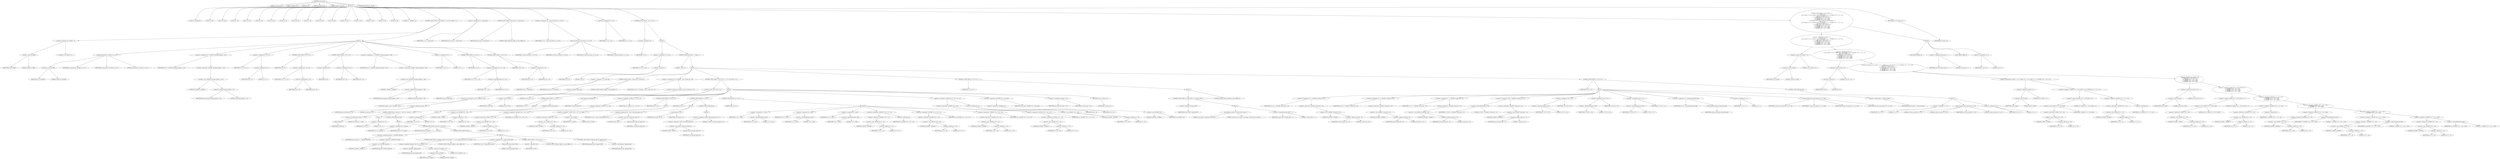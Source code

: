 digraph cache_insert {  
"1000119" [label = "(METHOD,cache_insert)" ]
"1000120" [label = "(PARAM,const char *a1)" ]
"1000121" [label = "(PARAM,_DWORD *a2)" ]
"1000122" [label = "(PARAM,int a3)" ]
"1000123" [label = "(PARAM,unsigned int a4)" ]
"1000124" [label = "(PARAM,unsigned __int16 a5)" ]
"1000125" [label = "(BLOCK,,)" ]
"1000126" [label = "(LOCAL,v8: unsigned int)" ]
"1000127" [label = "(LOCAL,v9: bool)" ]
"1000128" [label = "(LOCAL,v10: bool)" ]
"1000129" [label = "(LOCAL,v11: int)" ]
"1000130" [label = "(LOCAL,v12: int)" ]
"1000131" [label = "(LOCAL,v13: int)" ]
"1000132" [label = "(LOCAL,v14: int)" ]
"1000133" [label = "(LOCAL,v15: int)" ]
"1000134" [label = "(LOCAL,v16: int)" ]
"1000135" [label = "(LOCAL,v17: int)" ]
"1000136" [label = "(LOCAL,v18: int)" ]
"1000137" [label = "(LOCAL,v19: int)" ]
"1000138" [label = "(LOCAL,v20: char *)" ]
"1000139" [label = "(LOCAL,v21: int)" ]
"1000140" [label = "(LOCAL,v22: int)" ]
"1000141" [label = "(LOCAL,v23: int)" ]
"1000142" [label = "(LOCAL,v26: int)" ]
"1000143" [label = "(LOCAL,v27: _DWORD [ 4 ])" ]
"1000144" [label = "(CONTROL_STRUCTURE,if ( (a5 & 0x980) != 0 ),if ( (a5 & 0x980) != 0 ))" ]
"1000145" [label = "(<operator>.notEquals,(a5 & 0x980) != 0)" ]
"1000146" [label = "(<operator>.and,a5 & 0x980)" ]
"1000147" [label = "(IDENTIFIER,a5,a5 & 0x980)" ]
"1000148" [label = "(LITERAL,0x980,a5 & 0x980)" ]
"1000149" [label = "(LITERAL,0,(a5 & 0x980) != 0)" ]
"1000150" [label = "(BLOCK,,)" ]
"1000151" [label = "(log_query,log_query(a5 | 0x10000, a1, a2, 0))" ]
"1000152" [label = "(<operator>.or,a5 | 0x10000)" ]
"1000153" [label = "(IDENTIFIER,a5,a5 | 0x10000)" ]
"1000154" [label = "(LITERAL,0x10000,a5 | 0x10000)" ]
"1000155" [label = "(IDENTIFIER,a1,log_query(a5 | 0x10000, a1, a2, 0))" ]
"1000156" [label = "(IDENTIFIER,a2,log_query(a5 | 0x10000, a1, a2, 0))" ]
"1000157" [label = "(LITERAL,0,log_query(a5 | 0x10000, a1, a2, 0))" ]
"1000158" [label = "(<operator>.assignment,v8 = *(_DWORD *)(dnsmasq_daemon + 252))" ]
"1000159" [label = "(IDENTIFIER,v8,v8 = *(_DWORD *)(dnsmasq_daemon + 252))" ]
"1000160" [label = "(<operator>.indirection,*(_DWORD *)(dnsmasq_daemon + 252))" ]
"1000161" [label = "(<operator>.cast,(_DWORD *)(dnsmasq_daemon + 252))" ]
"1000162" [label = "(UNKNOWN,_DWORD *,_DWORD *)" ]
"1000163" [label = "(<operator>.addition,dnsmasq_daemon + 252)" ]
"1000164" [label = "(IDENTIFIER,dnsmasq_daemon,dnsmasq_daemon + 252)" ]
"1000165" [label = "(LITERAL,252,dnsmasq_daemon + 252)" ]
"1000166" [label = "(<operator>.assignment,v9 = v8 != 0)" ]
"1000167" [label = "(IDENTIFIER,v9,v9 = v8 != 0)" ]
"1000168" [label = "(<operator>.notEquals,v8 != 0)" ]
"1000169" [label = "(IDENTIFIER,v8,v8 != 0)" ]
"1000170" [label = "(LITERAL,0,v8 != 0)" ]
"1000171" [label = "(CONTROL_STRUCTURE,if ( v8 ),if ( v8 ))" ]
"1000172" [label = "(IDENTIFIER,v8,if ( v8 ))" ]
"1000173" [label = "(<operator>.assignment,v9 = a4 > v8)" ]
"1000174" [label = "(IDENTIFIER,v9,v9 = a4 > v8)" ]
"1000175" [label = "(<operator>.greaterThan,a4 > v8)" ]
"1000176" [label = "(IDENTIFIER,a4,a4 > v8)" ]
"1000177" [label = "(IDENTIFIER,v8,a4 > v8)" ]
"1000178" [label = "(CONTROL_STRUCTURE,if ( !v9 ),if ( !v9 ))" ]
"1000179" [label = "(<operator>.logicalNot,!v9)" ]
"1000180" [label = "(IDENTIFIER,v9,!v9)" ]
"1000181" [label = "(<operator>.assignment,v8 = a4)" ]
"1000182" [label = "(IDENTIFIER,v8,v8 = a4)" ]
"1000183" [label = "(IDENTIFIER,a4,v8 = a4)" ]
"1000184" [label = "(<operator>.assignment,a4 = *(_DWORD *)(dnsmasq_daemon + 248))" ]
"1000185" [label = "(IDENTIFIER,a4,a4 = *(_DWORD *)(dnsmasq_daemon + 248))" ]
"1000186" [label = "(<operator>.indirection,*(_DWORD *)(dnsmasq_daemon + 248))" ]
"1000187" [label = "(<operator>.cast,(_DWORD *)(dnsmasq_daemon + 248))" ]
"1000188" [label = "(UNKNOWN,_DWORD *,_DWORD *)" ]
"1000189" [label = "(<operator>.addition,dnsmasq_daemon + 248)" ]
"1000190" [label = "(IDENTIFIER,dnsmasq_daemon,dnsmasq_daemon + 248)" ]
"1000191" [label = "(LITERAL,248,dnsmasq_daemon + 248)" ]
"1000192" [label = "(<operator>.assignment,v10 = 1)" ]
"1000193" [label = "(IDENTIFIER,v10,v10 = 1)" ]
"1000194" [label = "(LITERAL,1,v10 = 1)" ]
"1000195" [label = "(CONTROL_STRUCTURE,if ( a4 ),if ( a4 ))" ]
"1000196" [label = "(IDENTIFIER,a4,if ( a4 ))" ]
"1000197" [label = "(<operator>.assignment,v10 = v8 >= a4)" ]
"1000198" [label = "(IDENTIFIER,v10,v10 = v8 >= a4)" ]
"1000199" [label = "(<operator>.greaterEqualsThan,v8 >= a4)" ]
"1000200" [label = "(IDENTIFIER,v8,v8 >= a4)" ]
"1000201" [label = "(IDENTIFIER,a4,v8 >= a4)" ]
"1000202" [label = "(CONTROL_STRUCTURE,if ( v10 ),if ( v10 ))" ]
"1000203" [label = "(IDENTIFIER,v10,if ( v10 ))" ]
"1000204" [label = "(<operator>.assignment,a4 = v8)" ]
"1000205" [label = "(IDENTIFIER,a4,a4 = v8)" ]
"1000206" [label = "(IDENTIFIER,v8,a4 = v8)" ]
"1000207" [label = "(<operator>.assignment,v11 = insert_error)" ]
"1000208" [label = "(IDENTIFIER,v11,v11 = insert_error)" ]
"1000209" [label = "(IDENTIFIER,insert_error,v11 = insert_error)" ]
"1000210" [label = "(CONTROL_STRUCTURE,if ( insert_error ),if ( insert_error ))" ]
"1000211" [label = "(IDENTIFIER,insert_error,if ( insert_error ))" ]
"1000212" [label = "(CONTROL_STRUCTURE,goto LABEL_25;,goto LABEL_25;)" ]
"1000213" [label = "(<operator>.assignment,v12 = cache_scan_free(a1, a2, a3, a5))" ]
"1000214" [label = "(IDENTIFIER,v12,v12 = cache_scan_free(a1, a2, a3, a5))" ]
"1000215" [label = "(cache_scan_free,cache_scan_free(a1, a2, a3, a5))" ]
"1000216" [label = "(IDENTIFIER,a1,cache_scan_free(a1, a2, a3, a5))" ]
"1000217" [label = "(IDENTIFIER,a2,cache_scan_free(a1, a2, a3, a5))" ]
"1000218" [label = "(IDENTIFIER,a3,cache_scan_free(a1, a2, a3, a5))" ]
"1000219" [label = "(IDENTIFIER,a5,cache_scan_free(a1, a2, a3, a5))" ]
"1000220" [label = "(<operator>.assignment,v13 = v12)" ]
"1000221" [label = "(IDENTIFIER,v13,v13 = v12)" ]
"1000222" [label = "(IDENTIFIER,v12,v13 = v12)" ]
"1000223" [label = "(CONTROL_STRUCTURE,if ( !v12 ),if ( !v12 ))" ]
"1000224" [label = "(<operator>.logicalNot,!v12)" ]
"1000225" [label = "(IDENTIFIER,v12,!v12)" ]
"1000226" [label = "(BLOCK,,)" ]
"1000227" [label = "(<operator>.assignment,v14 = a5 & 4)" ]
"1000228" [label = "(IDENTIFIER,v14,v14 = a5 & 4)" ]
"1000229" [label = "(<operator>.and,a5 & 4)" ]
"1000230" [label = "(IDENTIFIER,a5,a5 & 4)" ]
"1000231" [label = "(LITERAL,4,a5 & 4)" ]
"1000232" [label = "(CONTROL_STRUCTURE,while ( 1 ),while ( 1 ))" ]
"1000233" [label = "(LITERAL,1,while ( 1 ))" ]
"1000234" [label = "(BLOCK,,)" ]
"1000235" [label = "(<operator>.assignment,v13 = cache_tail)" ]
"1000236" [label = "(IDENTIFIER,v13,v13 = cache_tail)" ]
"1000237" [label = "(IDENTIFIER,cache_tail,v13 = cache_tail)" ]
"1000238" [label = "(CONTROL_STRUCTURE,if ( !cache_tail ),if ( !cache_tail ))" ]
"1000239" [label = "(<operator>.logicalNot,!cache_tail)" ]
"1000240" [label = "(IDENTIFIER,cache_tail,!cache_tail)" ]
"1000241" [label = "(CONTROL_STRUCTURE,goto LABEL_24;,goto LABEL_24;)" ]
"1000242" [label = "(<operator>.assignment,v26 = *(unsigned __int16 *)(cache_tail + 36))" ]
"1000243" [label = "(IDENTIFIER,v26,v26 = *(unsigned __int16 *)(cache_tail + 36))" ]
"1000244" [label = "(<operator>.indirection,*(unsigned __int16 *)(cache_tail + 36))" ]
"1000245" [label = "(<operator>.cast,(unsigned __int16 *)(cache_tail + 36))" ]
"1000246" [label = "(UNKNOWN,unsigned __int16 *,unsigned __int16 *)" ]
"1000247" [label = "(<operator>.addition,cache_tail + 36)" ]
"1000248" [label = "(IDENTIFIER,cache_tail,cache_tail + 36)" ]
"1000249" [label = "(LITERAL,36,cache_tail + 36)" ]
"1000250" [label = "(CONTROL_STRUCTURE,if ( (v26 & 0xC) == 0 ),if ( (v26 & 0xC) == 0 ))" ]
"1000251" [label = "(<operator>.equals,(v26 & 0xC) == 0)" ]
"1000252" [label = "(<operator>.and,v26 & 0xC)" ]
"1000253" [label = "(IDENTIFIER,v26,v26 & 0xC)" ]
"1000254" [label = "(LITERAL,0xC,v26 & 0xC)" ]
"1000255" [label = "(LITERAL,0,(v26 & 0xC) == 0)" ]
"1000256" [label = "(BLOCK,,)" ]
"1000257" [label = "(CONTROL_STRUCTURE,if ( a1 ),if ( a1 ))" ]
"1000258" [label = "(IDENTIFIER,a1,if ( a1 ))" ]
"1000259" [label = "(BLOCK,,)" ]
"1000260" [label = "(CONTROL_STRUCTURE,if ( strlen(a1) <= 0x31 ),if ( strlen(a1) <= 0x31 ))" ]
"1000261" [label = "(<operator>.lessEqualsThan,strlen(a1) <= 0x31)" ]
"1000262" [label = "(strlen,strlen(a1))" ]
"1000263" [label = "(IDENTIFIER,a1,strlen(a1))" ]
"1000264" [label = "(LITERAL,0x31,strlen(a1) <= 0x31)" ]
"1000265" [label = "(BLOCK,,)" ]
"1000266" [label = "(<operator>.assignment,v19 = 0)" ]
"1000267" [label = "(IDENTIFIER,v19,v19 = 0)" ]
"1000268" [label = "(LITERAL,0,v19 = 0)" ]
"1000269" [label = "(CONTROL_STRUCTURE,else,else)" ]
"1000270" [label = "(BLOCK,,)" ]
"1000271" [label = "(<operator>.assignment,v19 = big_free)" ]
"1000272" [label = "(IDENTIFIER,v19,v19 = big_free)" ]
"1000273" [label = "(IDENTIFIER,big_free,v19 = big_free)" ]
"1000274" [label = "(CONTROL_STRUCTURE,if ( big_free ),if ( big_free ))" ]
"1000275" [label = "(IDENTIFIER,big_free,if ( big_free ))" ]
"1000276" [label = "(BLOCK,,)" ]
"1000277" [label = "(<operator>.assignment,big_free = *(_DWORD *)big_free)" ]
"1000278" [label = "(IDENTIFIER,big_free,big_free = *(_DWORD *)big_free)" ]
"1000279" [label = "(<operator>.indirection,*(_DWORD *)big_free)" ]
"1000280" [label = "(<operator>.cast,(_DWORD *)big_free)" ]
"1000281" [label = "(UNKNOWN,_DWORD *,_DWORD *)" ]
"1000282" [label = "(IDENTIFIER,big_free,(_DWORD *)big_free)" ]
"1000283" [label = "(CONTROL_STRUCTURE,else,else)" ]
"1000284" [label = "(BLOCK,,)" ]
"1000285" [label = "(CONTROL_STRUCTURE,if ( !bignames_left && (a5 & 0x5000) == 0 ),if ( !bignames_left && (a5 & 0x5000) == 0 ))" ]
"1000286" [label = "(<operator>.logicalAnd,!bignames_left && (a5 & 0x5000) == 0)" ]
"1000287" [label = "(<operator>.logicalNot,!bignames_left)" ]
"1000288" [label = "(IDENTIFIER,bignames_left,!bignames_left)" ]
"1000289" [label = "(<operator>.equals,(a5 & 0x5000) == 0)" ]
"1000290" [label = "(<operator>.and,a5 & 0x5000)" ]
"1000291" [label = "(IDENTIFIER,a5,a5 & 0x5000)" ]
"1000292" [label = "(LITERAL,0x5000,a5 & 0x5000)" ]
"1000293" [label = "(LITERAL,0,(a5 & 0x5000) == 0)" ]
"1000294" [label = "(CONTROL_STRUCTURE,goto LABEL_24;,goto LABEL_24;)" ]
"1000295" [label = "(<operator>.assignment,v19 = whine_malloc(1028))" ]
"1000296" [label = "(IDENTIFIER,v19,v19 = whine_malloc(1028))" ]
"1000297" [label = "(whine_malloc,whine_malloc(1028))" ]
"1000298" [label = "(LITERAL,1028,whine_malloc(1028))" ]
"1000299" [label = "(CONTROL_STRUCTURE,if ( !v19 ),if ( !v19 ))" ]
"1000300" [label = "(<operator>.logicalNot,!v19)" ]
"1000301" [label = "(IDENTIFIER,v19,!v19)" ]
"1000302" [label = "(CONTROL_STRUCTURE,goto LABEL_24;,goto LABEL_24;)" ]
"1000303" [label = "(CONTROL_STRUCTURE,if ( bignames_left ),if ( bignames_left ))" ]
"1000304" [label = "(IDENTIFIER,bignames_left,if ( bignames_left ))" ]
"1000305" [label = "(<operator>.preDecrement,--bignames_left)" ]
"1000306" [label = "(IDENTIFIER,bignames_left,--bignames_left)" ]
"1000307" [label = "(CONTROL_STRUCTURE,else,else)" ]
"1000308" [label = "(BLOCK,,)" ]
"1000309" [label = "(<operator>.assignment,v19 = 0)" ]
"1000310" [label = "(IDENTIFIER,v19,v19 = 0)" ]
"1000311" [label = "(LITERAL,0,v19 = 0)" ]
"1000312" [label = "(cache_unlink,cache_unlink(v13))" ]
"1000313" [label = "(IDENTIFIER,v13,cache_unlink(v13))" ]
"1000314" [label = "(<operator>.assignment,*(_WORD *)(v13 + 36) = a5)" ]
"1000315" [label = "(<operator>.indirection,*(_WORD *)(v13 + 36))" ]
"1000316" [label = "(<operator>.cast,(_WORD *)(v13 + 36))" ]
"1000317" [label = "(UNKNOWN,_WORD *,_WORD *)" ]
"1000318" [label = "(<operator>.addition,v13 + 36)" ]
"1000319" [label = "(IDENTIFIER,v13,v13 + 36)" ]
"1000320" [label = "(LITERAL,36,v13 + 36)" ]
"1000321" [label = "(IDENTIFIER,a5,*(_WORD *)(v13 + 36) = a5)" ]
"1000322" [label = "(CONTROL_STRUCTURE,if ( v19 ),if ( v19 ))" ]
"1000323" [label = "(IDENTIFIER,v19,if ( v19 ))" ]
"1000324" [label = "(BLOCK,,)" ]
"1000325" [label = "(<operator>.assignment,*(_DWORD *)(v13 + 40) = v19)" ]
"1000326" [label = "(<operator>.indirection,*(_DWORD *)(v13 + 40))" ]
"1000327" [label = "(<operator>.cast,(_DWORD *)(v13 + 40))" ]
"1000328" [label = "(UNKNOWN,_DWORD *,_DWORD *)" ]
"1000329" [label = "(<operator>.addition,v13 + 40)" ]
"1000330" [label = "(IDENTIFIER,v13,v13 + 40)" ]
"1000331" [label = "(LITERAL,40,v13 + 40)" ]
"1000332" [label = "(IDENTIFIER,v19,*(_DWORD *)(v13 + 40) = v19)" ]
"1000333" [label = "(<operator>.assignment,*(_WORD *)(v13 + 36) = a5 | 0x200)" ]
"1000334" [label = "(<operator>.indirection,*(_WORD *)(v13 + 36))" ]
"1000335" [label = "(<operator>.cast,(_WORD *)(v13 + 36))" ]
"1000336" [label = "(UNKNOWN,_WORD *,_WORD *)" ]
"1000337" [label = "(<operator>.addition,v13 + 36)" ]
"1000338" [label = "(IDENTIFIER,v13,v13 + 36)" ]
"1000339" [label = "(LITERAL,36,v13 + 36)" ]
"1000340" [label = "(<operator>.or,a5 | 0x200)" ]
"1000341" [label = "(IDENTIFIER,a5,a5 | 0x200)" ]
"1000342" [label = "(LITERAL,0x200,a5 | 0x200)" ]
"1000343" [label = "(CONTROL_STRUCTURE,if ( a1 ),if ( a1 ))" ]
"1000344" [label = "(IDENTIFIER,a1,if ( a1 ))" ]
"1000345" [label = "(BLOCK,,)" ]
"1000346" [label = "(<operator>.assignment,v20 = (char *)cache_get_name(v13))" ]
"1000347" [label = "(IDENTIFIER,v20,v20 = (char *)cache_get_name(v13))" ]
"1000348" [label = "(<operator>.cast,(char *)cache_get_name(v13))" ]
"1000349" [label = "(UNKNOWN,char *,char *)" ]
"1000350" [label = "(cache_get_name,cache_get_name(v13))" ]
"1000351" [label = "(IDENTIFIER,v13,cache_get_name(v13))" ]
"1000352" [label = "(strcpy,strcpy(v20, a1))" ]
"1000353" [label = "(IDENTIFIER,v20,strcpy(v20, a1))" ]
"1000354" [label = "(IDENTIFIER,a1,strcpy(v20, a1))" ]
"1000355" [label = "(CONTROL_STRUCTURE,else,else)" ]
"1000356" [label = "(BLOCK,,)" ]
"1000357" [label = "(<operator>.assignment,*(_BYTE *)cache_get_name(v13) = 0)" ]
"1000358" [label = "(<operator>.indirection,*(_BYTE *)cache_get_name(v13))" ]
"1000359" [label = "(<operator>.cast,(_BYTE *)cache_get_name(v13))" ]
"1000360" [label = "(UNKNOWN,_BYTE *,_BYTE *)" ]
"1000361" [label = "(cache_get_name,cache_get_name(v13))" ]
"1000362" [label = "(IDENTIFIER,v13,cache_get_name(v13))" ]
"1000363" [label = "(LITERAL,0,*(_BYTE *)cache_get_name(v13) = 0)" ]
"1000364" [label = "(CONTROL_STRUCTURE,if ( a2 ),if ( a2 ))" ]
"1000365" [label = "(IDENTIFIER,a2,if ( a2 ))" ]
"1000366" [label = "(BLOCK,,)" ]
"1000367" [label = "(<operator>.assignment,v21 = a2[1])" ]
"1000368" [label = "(IDENTIFIER,v21,v21 = a2[1])" ]
"1000369" [label = "(<operator>.indirectIndexAccess,a2[1])" ]
"1000370" [label = "(IDENTIFIER,a2,v21 = a2[1])" ]
"1000371" [label = "(LITERAL,1,v21 = a2[1])" ]
"1000372" [label = "(<operator>.assignment,v22 = a2[2])" ]
"1000373" [label = "(IDENTIFIER,v22,v22 = a2[2])" ]
"1000374" [label = "(<operator>.indirectIndexAccess,a2[2])" ]
"1000375" [label = "(IDENTIFIER,a2,v22 = a2[2])" ]
"1000376" [label = "(LITERAL,2,v22 = a2[2])" ]
"1000377" [label = "(<operator>.assignment,v23 = a2[3])" ]
"1000378" [label = "(IDENTIFIER,v23,v23 = a2[3])" ]
"1000379" [label = "(<operator>.indirectIndexAccess,a2[3])" ]
"1000380" [label = "(IDENTIFIER,a2,v23 = a2[3])" ]
"1000381" [label = "(LITERAL,3,v23 = a2[3])" ]
"1000382" [label = "(<operator>.assignment,*(_DWORD *)(v13 + 12) = *a2)" ]
"1000383" [label = "(<operator>.indirection,*(_DWORD *)(v13 + 12))" ]
"1000384" [label = "(<operator>.cast,(_DWORD *)(v13 + 12))" ]
"1000385" [label = "(UNKNOWN,_DWORD *,_DWORD *)" ]
"1000386" [label = "(<operator>.addition,v13 + 12)" ]
"1000387" [label = "(IDENTIFIER,v13,v13 + 12)" ]
"1000388" [label = "(LITERAL,12,v13 + 12)" ]
"1000389" [label = "(<operator>.indirection,*a2)" ]
"1000390" [label = "(IDENTIFIER,a2,*(_DWORD *)(v13 + 12) = *a2)" ]
"1000391" [label = "(<operator>.assignment,*(_DWORD *)(v13 + 16) = v21)" ]
"1000392" [label = "(<operator>.indirection,*(_DWORD *)(v13 + 16))" ]
"1000393" [label = "(<operator>.cast,(_DWORD *)(v13 + 16))" ]
"1000394" [label = "(UNKNOWN,_DWORD *,_DWORD *)" ]
"1000395" [label = "(<operator>.addition,v13 + 16)" ]
"1000396" [label = "(IDENTIFIER,v13,v13 + 16)" ]
"1000397" [label = "(LITERAL,16,v13 + 16)" ]
"1000398" [label = "(IDENTIFIER,v21,*(_DWORD *)(v13 + 16) = v21)" ]
"1000399" [label = "(<operator>.assignment,*(_DWORD *)(v13 + 20) = v22)" ]
"1000400" [label = "(<operator>.indirection,*(_DWORD *)(v13 + 20))" ]
"1000401" [label = "(<operator>.cast,(_DWORD *)(v13 + 20))" ]
"1000402" [label = "(UNKNOWN,_DWORD *,_DWORD *)" ]
"1000403" [label = "(<operator>.addition,v13 + 20)" ]
"1000404" [label = "(IDENTIFIER,v13,v13 + 20)" ]
"1000405" [label = "(LITERAL,20,v13 + 20)" ]
"1000406" [label = "(IDENTIFIER,v22,*(_DWORD *)(v13 + 20) = v22)" ]
"1000407" [label = "(<operator>.assignment,*(_DWORD *)(v13 + 24) = v23)" ]
"1000408" [label = "(<operator>.indirection,*(_DWORD *)(v13 + 24))" ]
"1000409" [label = "(<operator>.cast,(_DWORD *)(v13 + 24))" ]
"1000410" [label = "(UNKNOWN,_DWORD *,_DWORD *)" ]
"1000411" [label = "(<operator>.addition,v13 + 24)" ]
"1000412" [label = "(IDENTIFIER,v13,v13 + 24)" ]
"1000413" [label = "(LITERAL,24,v13 + 24)" ]
"1000414" [label = "(IDENTIFIER,v23,*(_DWORD *)(v13 + 24) = v23)" ]
"1000415" [label = "(<operator>.assignment,*(_DWORD *)(v13 + 28) = a4 + a3)" ]
"1000416" [label = "(<operator>.indirection,*(_DWORD *)(v13 + 28))" ]
"1000417" [label = "(<operator>.cast,(_DWORD *)(v13 + 28))" ]
"1000418" [label = "(UNKNOWN,_DWORD *,_DWORD *)" ]
"1000419" [label = "(<operator>.addition,v13 + 28)" ]
"1000420" [label = "(IDENTIFIER,v13,v13 + 28)" ]
"1000421" [label = "(LITERAL,28,v13 + 28)" ]
"1000422" [label = "(<operator>.addition,a4 + a3)" ]
"1000423" [label = "(IDENTIFIER,a4,a4 + a3)" ]
"1000424" [label = "(IDENTIFIER,a3,a4 + a3)" ]
"1000425" [label = "(<operator>.assignment,*(_DWORD *)v13 = new_chain)" ]
"1000426" [label = "(<operator>.indirection,*(_DWORD *)v13)" ]
"1000427" [label = "(<operator>.cast,(_DWORD *)v13)" ]
"1000428" [label = "(UNKNOWN,_DWORD *,_DWORD *)" ]
"1000429" [label = "(IDENTIFIER,v13,(_DWORD *)v13)" ]
"1000430" [label = "(IDENTIFIER,new_chain,*(_DWORD *)v13 = new_chain)" ]
"1000431" [label = "(<operator>.assignment,new_chain = v13)" ]
"1000432" [label = "(IDENTIFIER,new_chain,new_chain = v13)" ]
"1000433" [label = "(IDENTIFIER,v13,new_chain = v13)" ]
"1000434" [label = "(RETURN,return v13;,return v13;)" ]
"1000435" [label = "(IDENTIFIER,v13,return v13;)" ]
"1000436" [label = "(CONTROL_STRUCTURE,if ( v11 ),if ( v11 ))" ]
"1000437" [label = "(IDENTIFIER,v11,if ( v11 ))" ]
"1000438" [label = "(BLOCK,,)" ]
"1000439" [label = "(CONTROL_STRUCTURE,if ( !warned_10837 ),if ( !warned_10837 ))" ]
"1000440" [label = "(<operator>.logicalNot,!warned_10837)" ]
"1000441" [label = "(IDENTIFIER,warned_10837,!warned_10837)" ]
"1000442" [label = "(BLOCK,,)" ]
"1000443" [label = "(my_syslog,my_syslog(3, \"Internal error in cache.\"))" ]
"1000444" [label = "(LITERAL,3,my_syslog(3, \"Internal error in cache.\"))" ]
"1000445" [label = "(LITERAL,\"Internal error in cache.\",my_syslog(3, \"Internal error in cache.\"))" ]
"1000446" [label = "(<operator>.assignment,warned_10837 = 1)" ]
"1000447" [label = "(IDENTIFIER,warned_10837,warned_10837 = 1)" ]
"1000448" [label = "(LITERAL,1,warned_10837 = 1)" ]
"1000449" [label = "(CONTROL_STRUCTURE,goto LABEL_24;,goto LABEL_24;)" ]
"1000450" [label = "(CONTROL_STRUCTURE,if ( v14 ),if ( v14 ))" ]
"1000451" [label = "(IDENTIFIER,v14,if ( v14 ))" ]
"1000452" [label = "(BLOCK,,)" ]
"1000453" [label = "(<operator>.assignment,v15 = *(_DWORD *)(cache_tail + 16))" ]
"1000454" [label = "(IDENTIFIER,v15,v15 = *(_DWORD *)(cache_tail + 16))" ]
"1000455" [label = "(<operator>.indirection,*(_DWORD *)(cache_tail + 16))" ]
"1000456" [label = "(<operator>.cast,(_DWORD *)(cache_tail + 16))" ]
"1000457" [label = "(UNKNOWN,_DWORD *,_DWORD *)" ]
"1000458" [label = "(<operator>.addition,cache_tail + 16)" ]
"1000459" [label = "(IDENTIFIER,cache_tail,cache_tail + 16)" ]
"1000460" [label = "(LITERAL,16,cache_tail + 16)" ]
"1000461" [label = "(<operator>.assignment,v16 = *(_DWORD *)(cache_tail + 20))" ]
"1000462" [label = "(IDENTIFIER,v16,v16 = *(_DWORD *)(cache_tail + 20))" ]
"1000463" [label = "(<operator>.indirection,*(_DWORD *)(cache_tail + 20))" ]
"1000464" [label = "(<operator>.cast,(_DWORD *)(cache_tail + 20))" ]
"1000465" [label = "(UNKNOWN,_DWORD *,_DWORD *)" ]
"1000466" [label = "(<operator>.addition,cache_tail + 20)" ]
"1000467" [label = "(IDENTIFIER,cache_tail,cache_tail + 20)" ]
"1000468" [label = "(LITERAL,20,cache_tail + 20)" ]
"1000469" [label = "(<operator>.assignment,v17 = *(_DWORD *)(cache_tail + 24))" ]
"1000470" [label = "(IDENTIFIER,v17,v17 = *(_DWORD *)(cache_tail + 24))" ]
"1000471" [label = "(<operator>.indirection,*(_DWORD *)(cache_tail + 24))" ]
"1000472" [label = "(<operator>.cast,(_DWORD *)(cache_tail + 24))" ]
"1000473" [label = "(UNKNOWN,_DWORD *,_DWORD *)" ]
"1000474" [label = "(<operator>.addition,cache_tail + 24)" ]
"1000475" [label = "(IDENTIFIER,cache_tail,cache_tail + 24)" ]
"1000476" [label = "(LITERAL,24,cache_tail + 24)" ]
"1000477" [label = "(<operator>.assignment,v27[0] = *(_DWORD *)(cache_tail + 12))" ]
"1000478" [label = "(<operator>.indirectIndexAccess,v27[0])" ]
"1000479" [label = "(IDENTIFIER,v27,v27[0] = *(_DWORD *)(cache_tail + 12))" ]
"1000480" [label = "(LITERAL,0,v27[0] = *(_DWORD *)(cache_tail + 12))" ]
"1000481" [label = "(<operator>.indirection,*(_DWORD *)(cache_tail + 12))" ]
"1000482" [label = "(<operator>.cast,(_DWORD *)(cache_tail + 12))" ]
"1000483" [label = "(UNKNOWN,_DWORD *,_DWORD *)" ]
"1000484" [label = "(<operator>.addition,cache_tail + 12)" ]
"1000485" [label = "(IDENTIFIER,cache_tail,cache_tail + 12)" ]
"1000486" [label = "(LITERAL,12,cache_tail + 12)" ]
"1000487" [label = "(<operator>.assignment,v27[1] = v15)" ]
"1000488" [label = "(<operator>.indirectIndexAccess,v27[1])" ]
"1000489" [label = "(IDENTIFIER,v27,v27[1] = v15)" ]
"1000490" [label = "(LITERAL,1,v27[1] = v15)" ]
"1000491" [label = "(IDENTIFIER,v15,v27[1] = v15)" ]
"1000492" [label = "(<operator>.assignment,v27[2] = v16)" ]
"1000493" [label = "(<operator>.indirectIndexAccess,v27[2])" ]
"1000494" [label = "(IDENTIFIER,v27,v27[2] = v16)" ]
"1000495" [label = "(LITERAL,2,v27[2] = v16)" ]
"1000496" [label = "(IDENTIFIER,v16,v27[2] = v16)" ]
"1000497" [label = "(<operator>.assignment,v27[3] = v17)" ]
"1000498" [label = "(<operator>.indirectIndexAccess,v27[3])" ]
"1000499" [label = "(IDENTIFIER,v27,v27[3] = v17)" ]
"1000500" [label = "(LITERAL,3,v27[3] = v17)" ]
"1000501" [label = "(IDENTIFIER,v17,v27[3] = v17)" ]
"1000502" [label = "(<operator>.assignment,v18 = cache_get_name(cache_tail))" ]
"1000503" [label = "(IDENTIFIER,v18,v18 = cache_get_name(cache_tail))" ]
"1000504" [label = "(cache_get_name,cache_get_name(cache_tail))" ]
"1000505" [label = "(IDENTIFIER,cache_tail,cache_get_name(cache_tail))" ]
"1000506" [label = "(<operator>.assignment,v11 = 1)" ]
"1000507" [label = "(IDENTIFIER,v11,v11 = 1)" ]
"1000508" [label = "(LITERAL,1,v11 = 1)" ]
"1000509" [label = "(cache_scan_free,cache_scan_free(v18, v27, a3, v26))" ]
"1000510" [label = "(IDENTIFIER,v18,cache_scan_free(v18, v27, a3, v26))" ]
"1000511" [label = "(IDENTIFIER,v27,cache_scan_free(v18, v27, a3, v26))" ]
"1000512" [label = "(IDENTIFIER,a3,cache_scan_free(v18, v27, a3, v26))" ]
"1000513" [label = "(IDENTIFIER,v26,cache_scan_free(v18, v27, a3, v26))" ]
"1000514" [label = "(<operator>.preIncrement,++cache_live_freed)" ]
"1000515" [label = "(IDENTIFIER,cache_live_freed,++cache_live_freed)" ]
"1000516" [label = "(CONTROL_STRUCTURE,else,else)" ]
"1000517" [label = "(BLOCK,,)" ]
"1000518" [label = "(<operator>.assignment,v11 = 0)" ]
"1000519" [label = "(IDENTIFIER,v11,v11 = 0)" ]
"1000520" [label = "(LITERAL,0,v11 = 0)" ]
"1000521" [label = "(cache_scan_free,cache_scan_free(0, 0, a3, 0))" ]
"1000522" [label = "(LITERAL,0,cache_scan_free(0, 0, a3, 0))" ]
"1000523" [label = "(LITERAL,0,cache_scan_free(0, 0, a3, 0))" ]
"1000524" [label = "(IDENTIFIER,a3,cache_scan_free(0, 0, a3, 0))" ]
"1000525" [label = "(LITERAL,0,cache_scan_free(0, 0, a3, 0))" ]
"1000526" [label = "(<operator>.assignment,v14 = 1)" ]
"1000527" [label = "(IDENTIFIER,v14,v14 = 1)" ]
"1000528" [label = "(LITERAL,1,v14 = 1)" ]
"1000529" [label = "(CONTROL_STRUCTURE,if ( (a5 & 0x180) == 0\n    || (a5 & 8) == 0\n    || ((a5 & 0x80) == 0 || (*(_WORD *)(v12 + 36) & 0x80) == 0 || *(_DWORD *)(v12 + 12) != *a2)\n    && ((a5 & 0x100) == 0\n     || (*(_WORD *)(v12 + 36) & 0x100) == 0\n     || *(_DWORD *)(v12 + 12) != *a2\n     || *(_DWORD *)(v12 + 16) != a2[1]\n     || *(_DWORD *)(v12 + 20) != a2[2]\n     || *(_DWORD *)(v12 + 24) != a2[3]) ),if ( (a5 & 0x180) == 0\n    || (a5 & 8) == 0\n    || ((a5 & 0x80) == 0 || (*(_WORD *)(v12 + 36) & 0x80) == 0 || *(_DWORD *)(v12 + 12) != *a2)\n    && ((a5 & 0x100) == 0\n     || (*(_WORD *)(v12 + 36) & 0x100) == 0\n     || *(_DWORD *)(v12 + 12) != *a2\n     || *(_DWORD *)(v12 + 16) != a2[1]\n     || *(_DWORD *)(v12 + 20) != a2[2]\n     || *(_DWORD *)(v12 + 24) != a2[3]) ))" ]
"1000530" [label = "(<operator>.logicalOr,(a5 & 0x180) == 0\n    || (a5 & 8) == 0\n    || ((a5 & 0x80) == 0 || (*(_WORD *)(v12 + 36) & 0x80) == 0 || *(_DWORD *)(v12 + 12) != *a2)\n    && ((a5 & 0x100) == 0\n     || (*(_WORD *)(v12 + 36) & 0x100) == 0\n     || *(_DWORD *)(v12 + 12) != *a2\n     || *(_DWORD *)(v12 + 16) != a2[1]\n     || *(_DWORD *)(v12 + 20) != a2[2]\n     || *(_DWORD *)(v12 + 24) != a2[3]))" ]
"1000531" [label = "(<operator>.equals,(a5 & 0x180) == 0)" ]
"1000532" [label = "(<operator>.and,a5 & 0x180)" ]
"1000533" [label = "(IDENTIFIER,a5,a5 & 0x180)" ]
"1000534" [label = "(LITERAL,0x180,a5 & 0x180)" ]
"1000535" [label = "(LITERAL,0,(a5 & 0x180) == 0)" ]
"1000536" [label = "(<operator>.logicalOr,(a5 & 8) == 0\n    || ((a5 & 0x80) == 0 || (*(_WORD *)(v12 + 36) & 0x80) == 0 || *(_DWORD *)(v12 + 12) != *a2)\n    && ((a5 & 0x100) == 0\n     || (*(_WORD *)(v12 + 36) & 0x100) == 0\n     || *(_DWORD *)(v12 + 12) != *a2\n     || *(_DWORD *)(v12 + 16) != a2[1]\n     || *(_DWORD *)(v12 + 20) != a2[2]\n     || *(_DWORD *)(v12 + 24) != a2[3]))" ]
"1000537" [label = "(<operator>.equals,(a5 & 8) == 0)" ]
"1000538" [label = "(<operator>.and,a5 & 8)" ]
"1000539" [label = "(IDENTIFIER,a5,a5 & 8)" ]
"1000540" [label = "(LITERAL,8,a5 & 8)" ]
"1000541" [label = "(LITERAL,0,(a5 & 8) == 0)" ]
"1000542" [label = "(<operator>.logicalAnd,((a5 & 0x80) == 0 || (*(_WORD *)(v12 + 36) & 0x80) == 0 || *(_DWORD *)(v12 + 12) != *a2)\n    && ((a5 & 0x100) == 0\n     || (*(_WORD *)(v12 + 36) & 0x100) == 0\n     || *(_DWORD *)(v12 + 12) != *a2\n     || *(_DWORD *)(v12 + 16) != a2[1]\n     || *(_DWORD *)(v12 + 20) != a2[2]\n     || *(_DWORD *)(v12 + 24) != a2[3]))" ]
"1000543" [label = "(<operator>.logicalOr,(a5 & 0x80) == 0 || (*(_WORD *)(v12 + 36) & 0x80) == 0 || *(_DWORD *)(v12 + 12) != *a2)" ]
"1000544" [label = "(<operator>.equals,(a5 & 0x80) == 0)" ]
"1000545" [label = "(<operator>.and,a5 & 0x80)" ]
"1000546" [label = "(IDENTIFIER,a5,a5 & 0x80)" ]
"1000547" [label = "(LITERAL,0x80,a5 & 0x80)" ]
"1000548" [label = "(LITERAL,0,(a5 & 0x80) == 0)" ]
"1000549" [label = "(<operator>.logicalOr,(*(_WORD *)(v12 + 36) & 0x80) == 0 || *(_DWORD *)(v12 + 12) != *a2)" ]
"1000550" [label = "(<operator>.equals,(*(_WORD *)(v12 + 36) & 0x80) == 0)" ]
"1000551" [label = "(<operator>.and,*(_WORD *)(v12 + 36) & 0x80)" ]
"1000552" [label = "(<operator>.indirection,*(_WORD *)(v12 + 36))" ]
"1000553" [label = "(<operator>.cast,(_WORD *)(v12 + 36))" ]
"1000554" [label = "(UNKNOWN,_WORD *,_WORD *)" ]
"1000555" [label = "(<operator>.addition,v12 + 36)" ]
"1000556" [label = "(IDENTIFIER,v12,v12 + 36)" ]
"1000557" [label = "(LITERAL,36,v12 + 36)" ]
"1000558" [label = "(LITERAL,0x80,*(_WORD *)(v12 + 36) & 0x80)" ]
"1000559" [label = "(LITERAL,0,(*(_WORD *)(v12 + 36) & 0x80) == 0)" ]
"1000560" [label = "(<operator>.notEquals,*(_DWORD *)(v12 + 12) != *a2)" ]
"1000561" [label = "(<operator>.indirection,*(_DWORD *)(v12 + 12))" ]
"1000562" [label = "(<operator>.cast,(_DWORD *)(v12 + 12))" ]
"1000563" [label = "(UNKNOWN,_DWORD *,_DWORD *)" ]
"1000564" [label = "(<operator>.addition,v12 + 12)" ]
"1000565" [label = "(IDENTIFIER,v12,v12 + 12)" ]
"1000566" [label = "(LITERAL,12,v12 + 12)" ]
"1000567" [label = "(<operator>.indirection,*a2)" ]
"1000568" [label = "(IDENTIFIER,a2,*(_DWORD *)(v12 + 12) != *a2)" ]
"1000569" [label = "(<operator>.logicalOr,(a5 & 0x100) == 0\n     || (*(_WORD *)(v12 + 36) & 0x100) == 0\n     || *(_DWORD *)(v12 + 12) != *a2\n     || *(_DWORD *)(v12 + 16) != a2[1]\n     || *(_DWORD *)(v12 + 20) != a2[2]\n     || *(_DWORD *)(v12 + 24) != a2[3])" ]
"1000570" [label = "(<operator>.equals,(a5 & 0x100) == 0)" ]
"1000571" [label = "(<operator>.and,a5 & 0x100)" ]
"1000572" [label = "(IDENTIFIER,a5,a5 & 0x100)" ]
"1000573" [label = "(LITERAL,0x100,a5 & 0x100)" ]
"1000574" [label = "(LITERAL,0,(a5 & 0x100) == 0)" ]
"1000575" [label = "(<operator>.logicalOr,(*(_WORD *)(v12 + 36) & 0x100) == 0\n     || *(_DWORD *)(v12 + 12) != *a2\n     || *(_DWORD *)(v12 + 16) != a2[1]\n     || *(_DWORD *)(v12 + 20) != a2[2]\n     || *(_DWORD *)(v12 + 24) != a2[3])" ]
"1000576" [label = "(<operator>.equals,(*(_WORD *)(v12 + 36) & 0x100) == 0)" ]
"1000577" [label = "(<operator>.and,*(_WORD *)(v12 + 36) & 0x100)" ]
"1000578" [label = "(<operator>.indirection,*(_WORD *)(v12 + 36))" ]
"1000579" [label = "(<operator>.cast,(_WORD *)(v12 + 36))" ]
"1000580" [label = "(UNKNOWN,_WORD *,_WORD *)" ]
"1000581" [label = "(<operator>.addition,v12 + 36)" ]
"1000582" [label = "(IDENTIFIER,v12,v12 + 36)" ]
"1000583" [label = "(LITERAL,36,v12 + 36)" ]
"1000584" [label = "(LITERAL,0x100,*(_WORD *)(v12 + 36) & 0x100)" ]
"1000585" [label = "(LITERAL,0,(*(_WORD *)(v12 + 36) & 0x100) == 0)" ]
"1000586" [label = "(<operator>.logicalOr,*(_DWORD *)(v12 + 12) != *a2\n     || *(_DWORD *)(v12 + 16) != a2[1]\n     || *(_DWORD *)(v12 + 20) != a2[2]\n     || *(_DWORD *)(v12 + 24) != a2[3])" ]
"1000587" [label = "(<operator>.notEquals,*(_DWORD *)(v12 + 12) != *a2)" ]
"1000588" [label = "(<operator>.indirection,*(_DWORD *)(v12 + 12))" ]
"1000589" [label = "(<operator>.cast,(_DWORD *)(v12 + 12))" ]
"1000590" [label = "(UNKNOWN,_DWORD *,_DWORD *)" ]
"1000591" [label = "(<operator>.addition,v12 + 12)" ]
"1000592" [label = "(IDENTIFIER,v12,v12 + 12)" ]
"1000593" [label = "(LITERAL,12,v12 + 12)" ]
"1000594" [label = "(<operator>.indirection,*a2)" ]
"1000595" [label = "(IDENTIFIER,a2,*(_DWORD *)(v12 + 12) != *a2)" ]
"1000596" [label = "(<operator>.logicalOr,*(_DWORD *)(v12 + 16) != a2[1]\n     || *(_DWORD *)(v12 + 20) != a2[2]\n     || *(_DWORD *)(v12 + 24) != a2[3])" ]
"1000597" [label = "(<operator>.notEquals,*(_DWORD *)(v12 + 16) != a2[1])" ]
"1000598" [label = "(<operator>.indirection,*(_DWORD *)(v12 + 16))" ]
"1000599" [label = "(<operator>.cast,(_DWORD *)(v12 + 16))" ]
"1000600" [label = "(UNKNOWN,_DWORD *,_DWORD *)" ]
"1000601" [label = "(<operator>.addition,v12 + 16)" ]
"1000602" [label = "(IDENTIFIER,v12,v12 + 16)" ]
"1000603" [label = "(LITERAL,16,v12 + 16)" ]
"1000604" [label = "(<operator>.indirectIndexAccess,a2[1])" ]
"1000605" [label = "(IDENTIFIER,a2,*(_DWORD *)(v12 + 16) != a2[1])" ]
"1000606" [label = "(LITERAL,1,*(_DWORD *)(v12 + 16) != a2[1])" ]
"1000607" [label = "(<operator>.logicalOr,*(_DWORD *)(v12 + 20) != a2[2]\n     || *(_DWORD *)(v12 + 24) != a2[3])" ]
"1000608" [label = "(<operator>.notEquals,*(_DWORD *)(v12 + 20) != a2[2])" ]
"1000609" [label = "(<operator>.indirection,*(_DWORD *)(v12 + 20))" ]
"1000610" [label = "(<operator>.cast,(_DWORD *)(v12 + 20))" ]
"1000611" [label = "(UNKNOWN,_DWORD *,_DWORD *)" ]
"1000612" [label = "(<operator>.addition,v12 + 20)" ]
"1000613" [label = "(IDENTIFIER,v12,v12 + 20)" ]
"1000614" [label = "(LITERAL,20,v12 + 20)" ]
"1000615" [label = "(<operator>.indirectIndexAccess,a2[2])" ]
"1000616" [label = "(IDENTIFIER,a2,*(_DWORD *)(v12 + 20) != a2[2])" ]
"1000617" [label = "(LITERAL,2,*(_DWORD *)(v12 + 20) != a2[2])" ]
"1000618" [label = "(<operator>.notEquals,*(_DWORD *)(v12 + 24) != a2[3])" ]
"1000619" [label = "(<operator>.indirection,*(_DWORD *)(v12 + 24))" ]
"1000620" [label = "(<operator>.cast,(_DWORD *)(v12 + 24))" ]
"1000621" [label = "(UNKNOWN,_DWORD *,_DWORD *)" ]
"1000622" [label = "(<operator>.addition,v12 + 24)" ]
"1000623" [label = "(IDENTIFIER,v12,v12 + 24)" ]
"1000624" [label = "(LITERAL,24,v12 + 24)" ]
"1000625" [label = "(<operator>.indirectIndexAccess,a2[3])" ]
"1000626" [label = "(IDENTIFIER,a2,*(_DWORD *)(v12 + 24) != a2[3])" ]
"1000627" [label = "(LITERAL,3,*(_DWORD *)(v12 + 24) != a2[3])" ]
"1000628" [label = "(BLOCK,,)" ]
"1000629" [label = "(JUMP_TARGET,LABEL_24)" ]
"1000630" [label = "(<operator>.assignment,insert_error = 1)" ]
"1000631" [label = "(IDENTIFIER,insert_error,insert_error = 1)" ]
"1000632" [label = "(LITERAL,1,insert_error = 1)" ]
"1000633" [label = "(JUMP_TARGET,LABEL_25)" ]
"1000634" [label = "(<operator>.assignment,v13 = 0)" ]
"1000635" [label = "(IDENTIFIER,v13,v13 = 0)" ]
"1000636" [label = "(LITERAL,0,v13 = 0)" ]
"1000637" [label = "(RETURN,return v13;,return v13;)" ]
"1000638" [label = "(IDENTIFIER,v13,return v13;)" ]
"1000639" [label = "(METHOD_RETURN,int __fastcall)" ]
  "1000119" -> "1000120" 
  "1000119" -> "1000121" 
  "1000119" -> "1000122" 
  "1000119" -> "1000123" 
  "1000119" -> "1000124" 
  "1000119" -> "1000125" 
  "1000119" -> "1000639" 
  "1000125" -> "1000126" 
  "1000125" -> "1000127" 
  "1000125" -> "1000128" 
  "1000125" -> "1000129" 
  "1000125" -> "1000130" 
  "1000125" -> "1000131" 
  "1000125" -> "1000132" 
  "1000125" -> "1000133" 
  "1000125" -> "1000134" 
  "1000125" -> "1000135" 
  "1000125" -> "1000136" 
  "1000125" -> "1000137" 
  "1000125" -> "1000138" 
  "1000125" -> "1000139" 
  "1000125" -> "1000140" 
  "1000125" -> "1000141" 
  "1000125" -> "1000142" 
  "1000125" -> "1000143" 
  "1000125" -> "1000144" 
  "1000125" -> "1000207" 
  "1000125" -> "1000210" 
  "1000125" -> "1000213" 
  "1000125" -> "1000220" 
  "1000125" -> "1000223" 
  "1000125" -> "1000529" 
  "1000125" -> "1000637" 
  "1000144" -> "1000145" 
  "1000144" -> "1000150" 
  "1000145" -> "1000146" 
  "1000145" -> "1000149" 
  "1000146" -> "1000147" 
  "1000146" -> "1000148" 
  "1000150" -> "1000151" 
  "1000150" -> "1000158" 
  "1000150" -> "1000166" 
  "1000150" -> "1000171" 
  "1000150" -> "1000178" 
  "1000150" -> "1000184" 
  "1000150" -> "1000192" 
  "1000150" -> "1000195" 
  "1000150" -> "1000202" 
  "1000151" -> "1000152" 
  "1000151" -> "1000155" 
  "1000151" -> "1000156" 
  "1000151" -> "1000157" 
  "1000152" -> "1000153" 
  "1000152" -> "1000154" 
  "1000158" -> "1000159" 
  "1000158" -> "1000160" 
  "1000160" -> "1000161" 
  "1000161" -> "1000162" 
  "1000161" -> "1000163" 
  "1000163" -> "1000164" 
  "1000163" -> "1000165" 
  "1000166" -> "1000167" 
  "1000166" -> "1000168" 
  "1000168" -> "1000169" 
  "1000168" -> "1000170" 
  "1000171" -> "1000172" 
  "1000171" -> "1000173" 
  "1000173" -> "1000174" 
  "1000173" -> "1000175" 
  "1000175" -> "1000176" 
  "1000175" -> "1000177" 
  "1000178" -> "1000179" 
  "1000178" -> "1000181" 
  "1000179" -> "1000180" 
  "1000181" -> "1000182" 
  "1000181" -> "1000183" 
  "1000184" -> "1000185" 
  "1000184" -> "1000186" 
  "1000186" -> "1000187" 
  "1000187" -> "1000188" 
  "1000187" -> "1000189" 
  "1000189" -> "1000190" 
  "1000189" -> "1000191" 
  "1000192" -> "1000193" 
  "1000192" -> "1000194" 
  "1000195" -> "1000196" 
  "1000195" -> "1000197" 
  "1000197" -> "1000198" 
  "1000197" -> "1000199" 
  "1000199" -> "1000200" 
  "1000199" -> "1000201" 
  "1000202" -> "1000203" 
  "1000202" -> "1000204" 
  "1000204" -> "1000205" 
  "1000204" -> "1000206" 
  "1000207" -> "1000208" 
  "1000207" -> "1000209" 
  "1000210" -> "1000211" 
  "1000210" -> "1000212" 
  "1000213" -> "1000214" 
  "1000213" -> "1000215" 
  "1000215" -> "1000216" 
  "1000215" -> "1000217" 
  "1000215" -> "1000218" 
  "1000215" -> "1000219" 
  "1000220" -> "1000221" 
  "1000220" -> "1000222" 
  "1000223" -> "1000224" 
  "1000223" -> "1000226" 
  "1000224" -> "1000225" 
  "1000226" -> "1000227" 
  "1000226" -> "1000232" 
  "1000227" -> "1000228" 
  "1000227" -> "1000229" 
  "1000229" -> "1000230" 
  "1000229" -> "1000231" 
  "1000232" -> "1000233" 
  "1000232" -> "1000234" 
  "1000234" -> "1000235" 
  "1000234" -> "1000238" 
  "1000234" -> "1000242" 
  "1000234" -> "1000250" 
  "1000234" -> "1000436" 
  "1000234" -> "1000450" 
  "1000235" -> "1000236" 
  "1000235" -> "1000237" 
  "1000238" -> "1000239" 
  "1000238" -> "1000241" 
  "1000239" -> "1000240" 
  "1000242" -> "1000243" 
  "1000242" -> "1000244" 
  "1000244" -> "1000245" 
  "1000245" -> "1000246" 
  "1000245" -> "1000247" 
  "1000247" -> "1000248" 
  "1000247" -> "1000249" 
  "1000250" -> "1000251" 
  "1000250" -> "1000256" 
  "1000251" -> "1000252" 
  "1000251" -> "1000255" 
  "1000252" -> "1000253" 
  "1000252" -> "1000254" 
  "1000256" -> "1000257" 
  "1000256" -> "1000312" 
  "1000256" -> "1000314" 
  "1000256" -> "1000322" 
  "1000256" -> "1000343" 
  "1000256" -> "1000364" 
  "1000256" -> "1000415" 
  "1000256" -> "1000425" 
  "1000256" -> "1000431" 
  "1000256" -> "1000434" 
  "1000257" -> "1000258" 
  "1000257" -> "1000259" 
  "1000257" -> "1000307" 
  "1000259" -> "1000260" 
  "1000260" -> "1000261" 
  "1000260" -> "1000265" 
  "1000260" -> "1000269" 
  "1000261" -> "1000262" 
  "1000261" -> "1000264" 
  "1000262" -> "1000263" 
  "1000265" -> "1000266" 
  "1000266" -> "1000267" 
  "1000266" -> "1000268" 
  "1000269" -> "1000270" 
  "1000270" -> "1000271" 
  "1000270" -> "1000274" 
  "1000271" -> "1000272" 
  "1000271" -> "1000273" 
  "1000274" -> "1000275" 
  "1000274" -> "1000276" 
  "1000274" -> "1000283" 
  "1000276" -> "1000277" 
  "1000277" -> "1000278" 
  "1000277" -> "1000279" 
  "1000279" -> "1000280" 
  "1000280" -> "1000281" 
  "1000280" -> "1000282" 
  "1000283" -> "1000284" 
  "1000284" -> "1000285" 
  "1000284" -> "1000295" 
  "1000284" -> "1000299" 
  "1000284" -> "1000303" 
  "1000285" -> "1000286" 
  "1000285" -> "1000294" 
  "1000286" -> "1000287" 
  "1000286" -> "1000289" 
  "1000287" -> "1000288" 
  "1000289" -> "1000290" 
  "1000289" -> "1000293" 
  "1000290" -> "1000291" 
  "1000290" -> "1000292" 
  "1000295" -> "1000296" 
  "1000295" -> "1000297" 
  "1000297" -> "1000298" 
  "1000299" -> "1000300" 
  "1000299" -> "1000302" 
  "1000300" -> "1000301" 
  "1000303" -> "1000304" 
  "1000303" -> "1000305" 
  "1000305" -> "1000306" 
  "1000307" -> "1000308" 
  "1000308" -> "1000309" 
  "1000309" -> "1000310" 
  "1000309" -> "1000311" 
  "1000312" -> "1000313" 
  "1000314" -> "1000315" 
  "1000314" -> "1000321" 
  "1000315" -> "1000316" 
  "1000316" -> "1000317" 
  "1000316" -> "1000318" 
  "1000318" -> "1000319" 
  "1000318" -> "1000320" 
  "1000322" -> "1000323" 
  "1000322" -> "1000324" 
  "1000324" -> "1000325" 
  "1000324" -> "1000333" 
  "1000325" -> "1000326" 
  "1000325" -> "1000332" 
  "1000326" -> "1000327" 
  "1000327" -> "1000328" 
  "1000327" -> "1000329" 
  "1000329" -> "1000330" 
  "1000329" -> "1000331" 
  "1000333" -> "1000334" 
  "1000333" -> "1000340" 
  "1000334" -> "1000335" 
  "1000335" -> "1000336" 
  "1000335" -> "1000337" 
  "1000337" -> "1000338" 
  "1000337" -> "1000339" 
  "1000340" -> "1000341" 
  "1000340" -> "1000342" 
  "1000343" -> "1000344" 
  "1000343" -> "1000345" 
  "1000343" -> "1000355" 
  "1000345" -> "1000346" 
  "1000345" -> "1000352" 
  "1000346" -> "1000347" 
  "1000346" -> "1000348" 
  "1000348" -> "1000349" 
  "1000348" -> "1000350" 
  "1000350" -> "1000351" 
  "1000352" -> "1000353" 
  "1000352" -> "1000354" 
  "1000355" -> "1000356" 
  "1000356" -> "1000357" 
  "1000357" -> "1000358" 
  "1000357" -> "1000363" 
  "1000358" -> "1000359" 
  "1000359" -> "1000360" 
  "1000359" -> "1000361" 
  "1000361" -> "1000362" 
  "1000364" -> "1000365" 
  "1000364" -> "1000366" 
  "1000366" -> "1000367" 
  "1000366" -> "1000372" 
  "1000366" -> "1000377" 
  "1000366" -> "1000382" 
  "1000366" -> "1000391" 
  "1000366" -> "1000399" 
  "1000366" -> "1000407" 
  "1000367" -> "1000368" 
  "1000367" -> "1000369" 
  "1000369" -> "1000370" 
  "1000369" -> "1000371" 
  "1000372" -> "1000373" 
  "1000372" -> "1000374" 
  "1000374" -> "1000375" 
  "1000374" -> "1000376" 
  "1000377" -> "1000378" 
  "1000377" -> "1000379" 
  "1000379" -> "1000380" 
  "1000379" -> "1000381" 
  "1000382" -> "1000383" 
  "1000382" -> "1000389" 
  "1000383" -> "1000384" 
  "1000384" -> "1000385" 
  "1000384" -> "1000386" 
  "1000386" -> "1000387" 
  "1000386" -> "1000388" 
  "1000389" -> "1000390" 
  "1000391" -> "1000392" 
  "1000391" -> "1000398" 
  "1000392" -> "1000393" 
  "1000393" -> "1000394" 
  "1000393" -> "1000395" 
  "1000395" -> "1000396" 
  "1000395" -> "1000397" 
  "1000399" -> "1000400" 
  "1000399" -> "1000406" 
  "1000400" -> "1000401" 
  "1000401" -> "1000402" 
  "1000401" -> "1000403" 
  "1000403" -> "1000404" 
  "1000403" -> "1000405" 
  "1000407" -> "1000408" 
  "1000407" -> "1000414" 
  "1000408" -> "1000409" 
  "1000409" -> "1000410" 
  "1000409" -> "1000411" 
  "1000411" -> "1000412" 
  "1000411" -> "1000413" 
  "1000415" -> "1000416" 
  "1000415" -> "1000422" 
  "1000416" -> "1000417" 
  "1000417" -> "1000418" 
  "1000417" -> "1000419" 
  "1000419" -> "1000420" 
  "1000419" -> "1000421" 
  "1000422" -> "1000423" 
  "1000422" -> "1000424" 
  "1000425" -> "1000426" 
  "1000425" -> "1000430" 
  "1000426" -> "1000427" 
  "1000427" -> "1000428" 
  "1000427" -> "1000429" 
  "1000431" -> "1000432" 
  "1000431" -> "1000433" 
  "1000434" -> "1000435" 
  "1000436" -> "1000437" 
  "1000436" -> "1000438" 
  "1000438" -> "1000439" 
  "1000438" -> "1000449" 
  "1000439" -> "1000440" 
  "1000439" -> "1000442" 
  "1000440" -> "1000441" 
  "1000442" -> "1000443" 
  "1000442" -> "1000446" 
  "1000443" -> "1000444" 
  "1000443" -> "1000445" 
  "1000446" -> "1000447" 
  "1000446" -> "1000448" 
  "1000450" -> "1000451" 
  "1000450" -> "1000452" 
  "1000450" -> "1000516" 
  "1000452" -> "1000453" 
  "1000452" -> "1000461" 
  "1000452" -> "1000469" 
  "1000452" -> "1000477" 
  "1000452" -> "1000487" 
  "1000452" -> "1000492" 
  "1000452" -> "1000497" 
  "1000452" -> "1000502" 
  "1000452" -> "1000506" 
  "1000452" -> "1000509" 
  "1000452" -> "1000514" 
  "1000453" -> "1000454" 
  "1000453" -> "1000455" 
  "1000455" -> "1000456" 
  "1000456" -> "1000457" 
  "1000456" -> "1000458" 
  "1000458" -> "1000459" 
  "1000458" -> "1000460" 
  "1000461" -> "1000462" 
  "1000461" -> "1000463" 
  "1000463" -> "1000464" 
  "1000464" -> "1000465" 
  "1000464" -> "1000466" 
  "1000466" -> "1000467" 
  "1000466" -> "1000468" 
  "1000469" -> "1000470" 
  "1000469" -> "1000471" 
  "1000471" -> "1000472" 
  "1000472" -> "1000473" 
  "1000472" -> "1000474" 
  "1000474" -> "1000475" 
  "1000474" -> "1000476" 
  "1000477" -> "1000478" 
  "1000477" -> "1000481" 
  "1000478" -> "1000479" 
  "1000478" -> "1000480" 
  "1000481" -> "1000482" 
  "1000482" -> "1000483" 
  "1000482" -> "1000484" 
  "1000484" -> "1000485" 
  "1000484" -> "1000486" 
  "1000487" -> "1000488" 
  "1000487" -> "1000491" 
  "1000488" -> "1000489" 
  "1000488" -> "1000490" 
  "1000492" -> "1000493" 
  "1000492" -> "1000496" 
  "1000493" -> "1000494" 
  "1000493" -> "1000495" 
  "1000497" -> "1000498" 
  "1000497" -> "1000501" 
  "1000498" -> "1000499" 
  "1000498" -> "1000500" 
  "1000502" -> "1000503" 
  "1000502" -> "1000504" 
  "1000504" -> "1000505" 
  "1000506" -> "1000507" 
  "1000506" -> "1000508" 
  "1000509" -> "1000510" 
  "1000509" -> "1000511" 
  "1000509" -> "1000512" 
  "1000509" -> "1000513" 
  "1000514" -> "1000515" 
  "1000516" -> "1000517" 
  "1000517" -> "1000518" 
  "1000517" -> "1000521" 
  "1000517" -> "1000526" 
  "1000518" -> "1000519" 
  "1000518" -> "1000520" 
  "1000521" -> "1000522" 
  "1000521" -> "1000523" 
  "1000521" -> "1000524" 
  "1000521" -> "1000525" 
  "1000526" -> "1000527" 
  "1000526" -> "1000528" 
  "1000529" -> "1000530" 
  "1000529" -> "1000628" 
  "1000530" -> "1000531" 
  "1000530" -> "1000536" 
  "1000531" -> "1000532" 
  "1000531" -> "1000535" 
  "1000532" -> "1000533" 
  "1000532" -> "1000534" 
  "1000536" -> "1000537" 
  "1000536" -> "1000542" 
  "1000537" -> "1000538" 
  "1000537" -> "1000541" 
  "1000538" -> "1000539" 
  "1000538" -> "1000540" 
  "1000542" -> "1000543" 
  "1000542" -> "1000569" 
  "1000543" -> "1000544" 
  "1000543" -> "1000549" 
  "1000544" -> "1000545" 
  "1000544" -> "1000548" 
  "1000545" -> "1000546" 
  "1000545" -> "1000547" 
  "1000549" -> "1000550" 
  "1000549" -> "1000560" 
  "1000550" -> "1000551" 
  "1000550" -> "1000559" 
  "1000551" -> "1000552" 
  "1000551" -> "1000558" 
  "1000552" -> "1000553" 
  "1000553" -> "1000554" 
  "1000553" -> "1000555" 
  "1000555" -> "1000556" 
  "1000555" -> "1000557" 
  "1000560" -> "1000561" 
  "1000560" -> "1000567" 
  "1000561" -> "1000562" 
  "1000562" -> "1000563" 
  "1000562" -> "1000564" 
  "1000564" -> "1000565" 
  "1000564" -> "1000566" 
  "1000567" -> "1000568" 
  "1000569" -> "1000570" 
  "1000569" -> "1000575" 
  "1000570" -> "1000571" 
  "1000570" -> "1000574" 
  "1000571" -> "1000572" 
  "1000571" -> "1000573" 
  "1000575" -> "1000576" 
  "1000575" -> "1000586" 
  "1000576" -> "1000577" 
  "1000576" -> "1000585" 
  "1000577" -> "1000578" 
  "1000577" -> "1000584" 
  "1000578" -> "1000579" 
  "1000579" -> "1000580" 
  "1000579" -> "1000581" 
  "1000581" -> "1000582" 
  "1000581" -> "1000583" 
  "1000586" -> "1000587" 
  "1000586" -> "1000596" 
  "1000587" -> "1000588" 
  "1000587" -> "1000594" 
  "1000588" -> "1000589" 
  "1000589" -> "1000590" 
  "1000589" -> "1000591" 
  "1000591" -> "1000592" 
  "1000591" -> "1000593" 
  "1000594" -> "1000595" 
  "1000596" -> "1000597" 
  "1000596" -> "1000607" 
  "1000597" -> "1000598" 
  "1000597" -> "1000604" 
  "1000598" -> "1000599" 
  "1000599" -> "1000600" 
  "1000599" -> "1000601" 
  "1000601" -> "1000602" 
  "1000601" -> "1000603" 
  "1000604" -> "1000605" 
  "1000604" -> "1000606" 
  "1000607" -> "1000608" 
  "1000607" -> "1000618" 
  "1000608" -> "1000609" 
  "1000608" -> "1000615" 
  "1000609" -> "1000610" 
  "1000610" -> "1000611" 
  "1000610" -> "1000612" 
  "1000612" -> "1000613" 
  "1000612" -> "1000614" 
  "1000615" -> "1000616" 
  "1000615" -> "1000617" 
  "1000618" -> "1000619" 
  "1000618" -> "1000625" 
  "1000619" -> "1000620" 
  "1000620" -> "1000621" 
  "1000620" -> "1000622" 
  "1000622" -> "1000623" 
  "1000622" -> "1000624" 
  "1000625" -> "1000626" 
  "1000625" -> "1000627" 
  "1000628" -> "1000629" 
  "1000628" -> "1000630" 
  "1000628" -> "1000633" 
  "1000628" -> "1000634" 
  "1000630" -> "1000631" 
  "1000630" -> "1000632" 
  "1000634" -> "1000635" 
  "1000634" -> "1000636" 
  "1000637" -> "1000638" 
}
